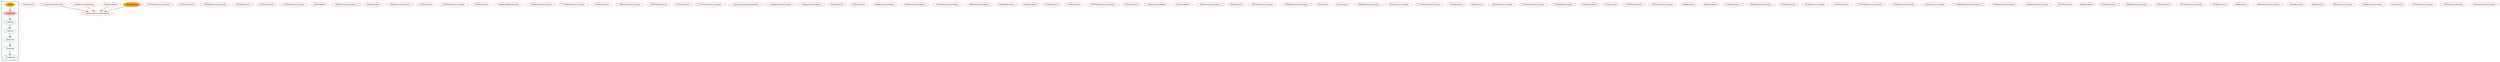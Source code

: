 digraph G {
subgraph cluster_legend{ 
bgcolor=mintcream;
_Activity[color = red];
_Service[color = royalblue];
_Provider[color = violet];
_Reciever[color = peru];
_Fragment[color = teal];
_Main[style=filled, fillcolor=orange, color = mintcream];
_Exported[style=filled, fillcolor=lightpink, color = mintcream];
_Main -> _Exported -> _Activity -> _Service -> _Reciever -> _Provider -> _Fragment; 
}
STAdventure[color = red];
GamebookListActivity[color = red];
DOTDAdventureCreation[color = red];
SOTSAdventure[color = red];
MOMAdventureCreation[color = red];
MOMAdventure[color = red];
SOTAAdventure[color = red];
COTAdventureCreation[color = red];
RCAdventure[color = red];
HOHAdventureCreation[color = red];
GODAdventure[color = red];
DDAdventureCreation[color = red];
COTAdventure[color = red];
EOTDAdventureCreation[color = red];
DODAdventure[color = red];
GamebookWikiaActivity[color = red];
COMAdventureCreation[color = red];
TPOPAdventureCreation[color = red];
TFODAdventure[color = red];
AWFAdventureCreation[color = red];
TWOFMAdventure[color = red];
POEAdventure[color = red];
TCOCAdventureCreation[color = red];
GamebookFullImageActivity[color = red];
COHAdventureCreation[color = red];
SLAdventureCreation[color = red];
TOTAdventure[color = red];
SOBAdventure[color = red];
STAdventureCreation[color = red];
POFAdventureCreation[color = red];
COTSAdventureCreation[color = red];
GamebookSelectionActivity[color = red];
MRAdventureCreation[color = red];
HOTWAdventure[color = red];
COHAdventure[color = red];
POFAdventure[color = red];
SOSAdventure[color = red];
LoadAdventureActivity[color = red];
TWOFMAdventureCreation[color = red];
TOCAdventure[color = red];
SAdventureCreation[color = red];
TCOCAdventure[color = red];
TOCAdventureCreation[color = red];
COMAdventure[color = red];
DDAdventure[color = red];
BNCAdventureCreation[color = red];
COTSWAdventureCreation[color = red];
SAdventure[color = red];
ErrorActivity[color = red];
TODAdventureCreation[color = red];
FFAdventureCreation[color = red];
SOSAdventureCreation[color = red];
TODAdventure[color = red];
SSAdventure[color = red];
BWAdventureCreation[color = red];
AODAdventureCreation[color = red];
STRIDERAdventure[color = red];
IOTLKAdventure[color = red];
FFAdventure[color = red];
COTSWAdventure[color = red];
POEAdventureCreation[color = red];
MainActivity[style=filled, fillcolor=orange, color = red];
BWAdventure[color = red];
AODAdventure[color = red];
COTSAdventure[color = red];
DODAdventureCreation[color = red];
TPOPAdventure[color = red];
RCAdventureCreation[color = red];
EOTDAdventure[color = red];
HOTWAdventureCreation[color = red];
GODAdventureCreation[color = red];
SAAdventureCreation[color = red];
STRIDERAdventureCreation[color = red];
TFODAdventureCreation[color = red];
TROKAdventureCreation[color = red];
BNCAdventure[color = red];
MRAdventure[color = red];
DOTDAdventure[color = red];
SOBAdventureCreation[color = red];
AWFAdventure[color = red];
SOTSAdventureCreation[color = red];
TROKAdventure[color = red];
RPAdventure[color = red];
IOTLKAdventureCreation[color = red];
HOHAdventure[color = red];
SAAdventure[color = red];
RPAdventureCreation[color = red];
SSAdventureCreation[color = red];
SLAdventure[color = red];
TOTAdventureCreation[color = red];
TCPreferenceActivity[color = red];
SOTAAdventureCreation[color = red];
MainActivity->GamebookSelectionActivity;
GamebookListActivity->GamebookSelectionActivity;
LoadAdventureActivity->GamebookSelectionActivity;
COMAdventure->GamebookSelectionActivity;
}
